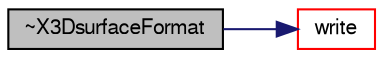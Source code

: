 digraph "~X3DsurfaceFormat"
{
  bgcolor="transparent";
  edge [fontname="FreeSans",fontsize="10",labelfontname="FreeSans",labelfontsize="10"];
  node [fontname="FreeSans",fontsize="10",shape=record];
  rankdir="LR";
  Node60 [label="~X3DsurfaceFormat",height=0.2,width=0.4,color="black", fillcolor="grey75", style="filled", fontcolor="black"];
  Node60 -> Node61 [color="midnightblue",fontsize="10",style="solid",fontname="FreeSans"];
  Node61 [label="write",height=0.2,width=0.4,color="red",URL="$a29682.html#a2a1e1394d9dd8932b738248c123a267f",tooltip="Write surface mesh components by proxy. "];
}
